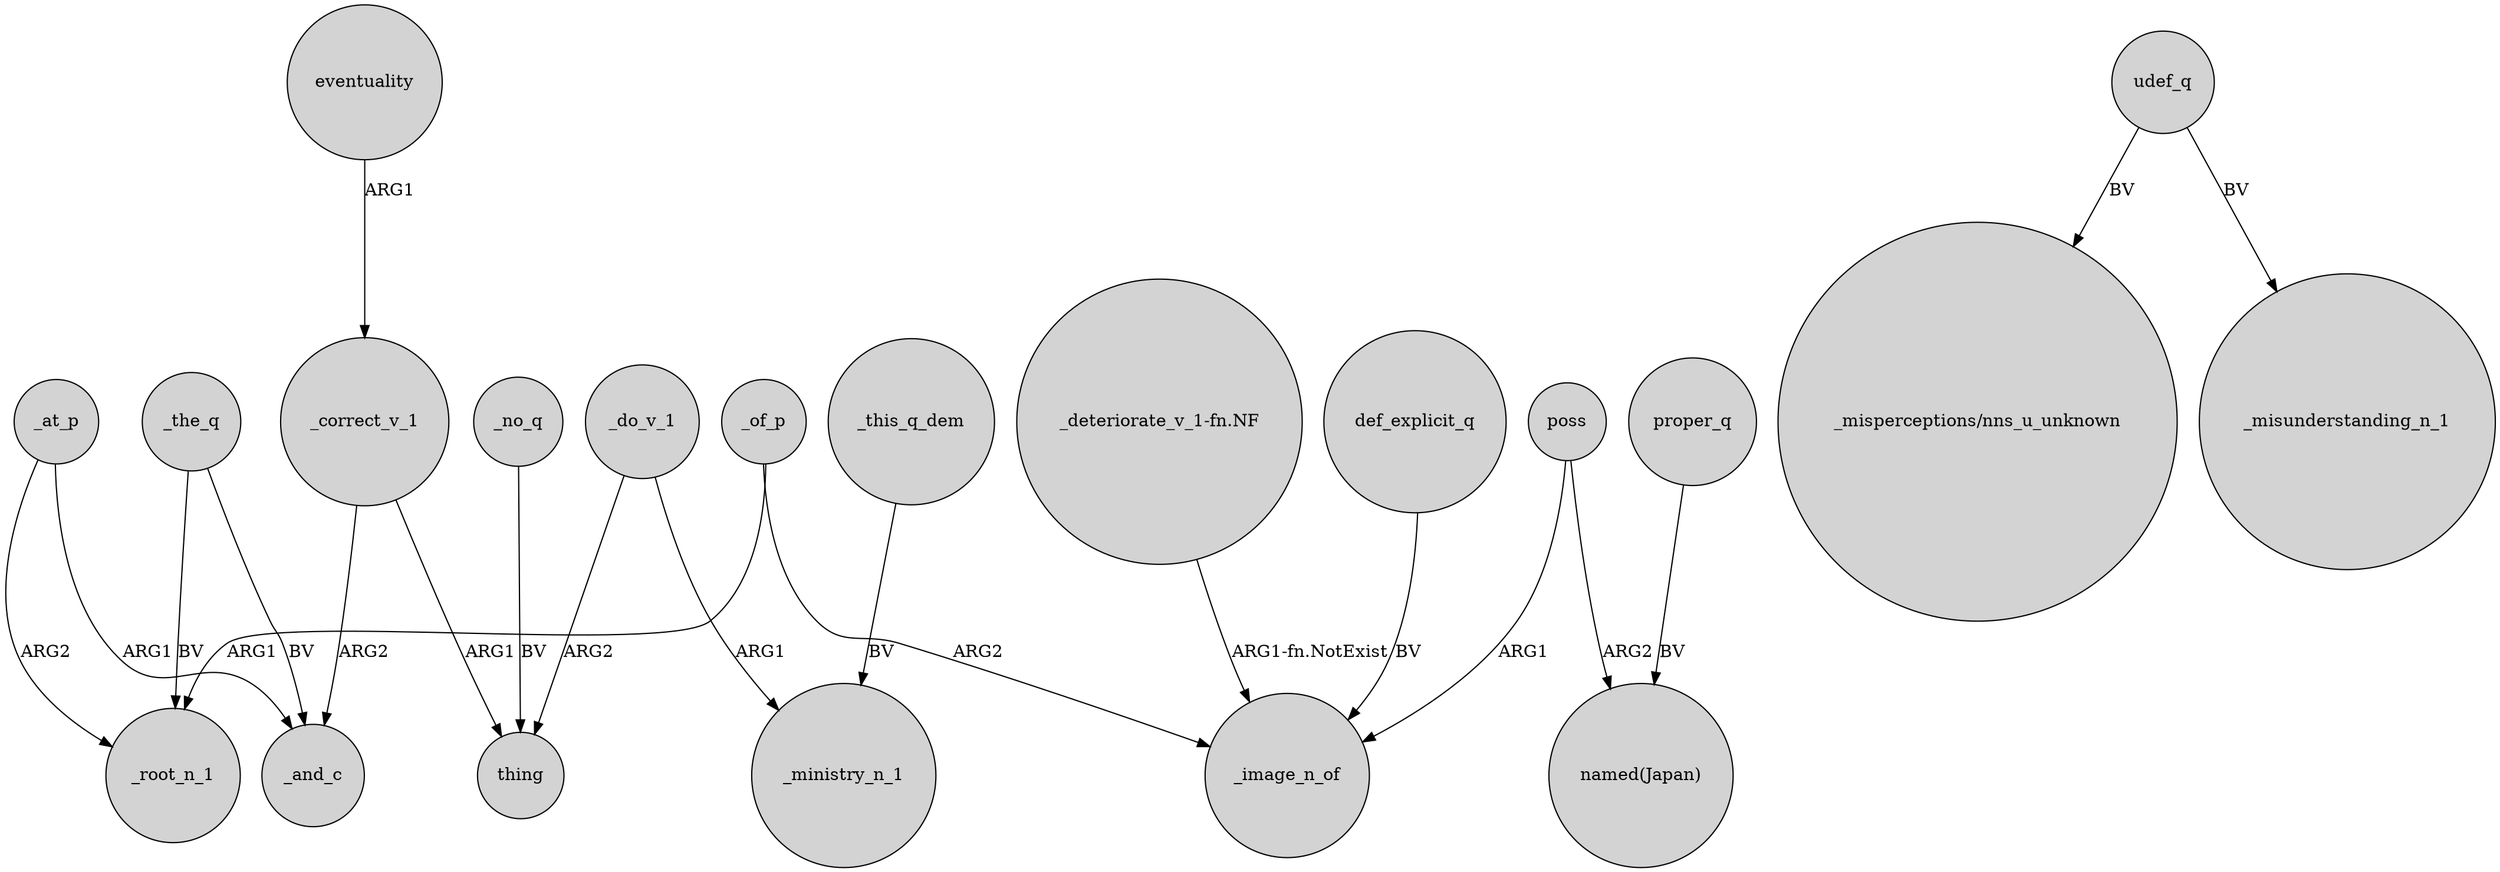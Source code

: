 digraph {
	node [shape=circle style=filled]
	_at_p -> _root_n_1 [label=ARG2]
	_the_q -> _and_c [label=BV]
	_correct_v_1 -> thing [label=ARG1]
	_this_q_dem -> _ministry_n_1 [label=BV]
	poss -> _image_n_of [label=ARG1]
	_do_v_1 -> _ministry_n_1 [label=ARG1]
	_of_p -> _root_n_1 [label=ARG1]
	proper_q -> "named(Japan)" [label=BV]
	_at_p -> _and_c [label=ARG1]
	udef_q -> "_misperceptions/nns_u_unknown" [label=BV]
	poss -> "named(Japan)" [label=ARG2]
	_no_q -> thing [label=BV]
	"_deteriorate_v_1-fn.NF" -> _image_n_of [label="ARG1-fn.NotExist"]
	_do_v_1 -> thing [label=ARG2]
	eventuality -> _correct_v_1 [label=ARG1]
	_of_p -> _image_n_of [label=ARG2]
	_correct_v_1 -> _and_c [label=ARG2]
	udef_q -> _misunderstanding_n_1 [label=BV]
	def_explicit_q -> _image_n_of [label=BV]
	_the_q -> _root_n_1 [label=BV]
}
